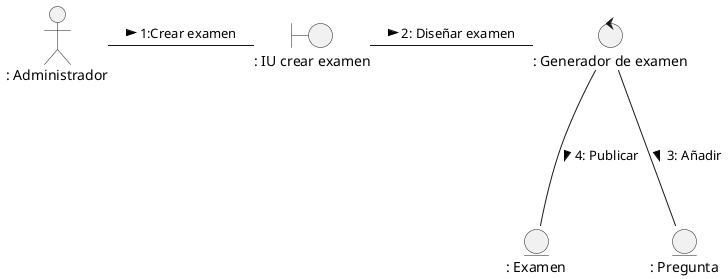@startuml clase_analisis 

actor ": Administrador" as Administrador
boundary ": IU crear examen" as crear_examen
control ": Generador de examen" as controlador 
entity ": Examen" as publicar_examen 
entity ": Pregunta" as añadir_pregunta

Administrador -r-- crear_examen : 1:Crear examen >
crear_examen -r-- controlador: 2: Diseñar examen >  
controlador --- añadir_pregunta: 3: Añadir >  
controlador --- publicar_examen: 4: Publicar > 

@enduml